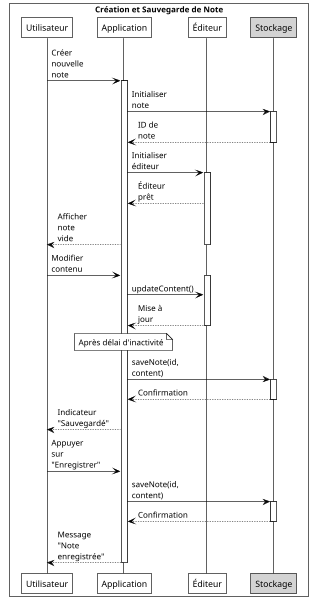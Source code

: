 @startuml Note Creation and Saving
!theme plain

' Force 4:3 aspect ratio with proper spacing
scale 800*600

' Simplified styling for better fit
skinparam sequenceArrowThickness 1
skinparam roundcorner 0
skinparam maxmessagesize 40
skinparam responseMessageBelowArrow true
skinparam sequenceMessageAlign left
skinparam lifelineStrategy solid
skinparam participantPadding 15
skinparam boxPadding 10
skinparam sequenceGroupBorderColor gray
skinparam sequenceGroupBackgroundColor white

' Title in a box
box "Création et Sauvegarde de Note" #white
participant "Utilisateur" as User
participant "Application" as App
participant "Éditeur" as Editor
participant "Stockage" as Storage #lightgray
end box

' Simplified flow
User -> App: Créer nouvelle note
activate App

App -> Storage: Initialiser note
activate Storage
Storage --> App: ID de note
deactivate Storage

App -> Editor: Initialiser éditeur
activate Editor
Editor --> App: Éditeur prêt
App --> User: Afficher note vide
deactivate Editor

' Editing
User -> App: Modifier contenu
activate Editor
App -> Editor: updateContent()
Editor --> App: Mise à jour
deactivate Editor

' Auto-save
note over App: Après délai d'inactivité
App -> Storage: saveNote(id, content)
activate Storage
Storage --> App: Confirmation
deactivate Storage
App --> User: Indicateur "Sauvegardé"

' Manual save
User -> App: Appuyer sur "Enregistrer"
App -> Storage: saveNote(id, content)
activate Storage
Storage --> App: Confirmation
deactivate Storage
App --> User: Message "Note enregistrée"

deactivate App

@enduml 